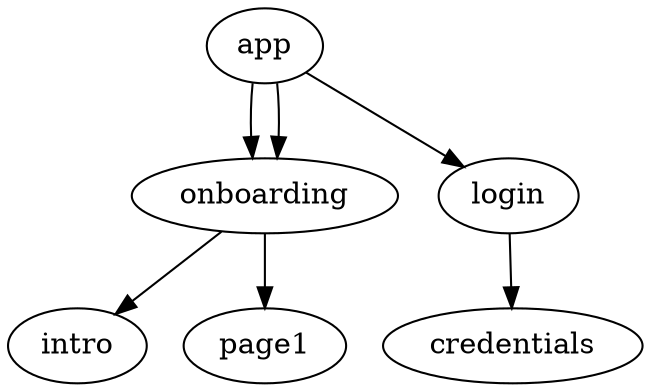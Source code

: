 digraph NavService08 {
  package = "ru.kode.way.nav08"

  app [type = flow]
  onboarding [type = flow, resultType = "kotlin.Int"]
  login [type = flow]

  app -> onboarding -> intro
  app -> onboarding -> page1
  app -> login -> credentials
}
